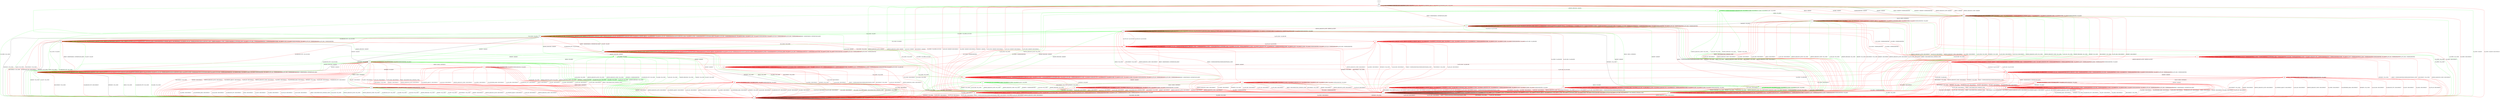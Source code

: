 digraph "" {
	graph ["Incoming time"=0.07833290100097656,
		"Outgoing time"=0.13731098175048828,
		Output="{'States': 36, 'Transitions': 837, 'Filename': '../results/ssh/OpenSSH-DropBear-yices-2.dot'}",
		Reference="{'States': 32, 'Transitions': 683, 'Filename': '../subjects/ssh/OpenSSH.dot'}",
		Solver=yices,
		Updated="{'States': 18, 'Transitions': 222, 'Filename': '../subjects/ssh/DropBear.dot'}",
		"f-measure"=0.15027624309392265,
		precision=0.3063063063063063,
		recall=0.09956076134699854
	];
	a -> a	[key=0,
		label="CH_CLOSE / CH_NONE"];
	a -> a	[key=1,
		label="CH_REQUEST_PTY / CH_NONE"];
	a -> a	[key=2,
		label="CH_EOF / CH_NONE"];
	a -> a	[key=3,
		label="CH_DATA / CH_NONE"];
	a -> a	[key=4,
		color=green,
		label="KEX30 / UNIMPLEMENTED"];
	a -> a	[key=5,
		color=red,
		label="CH_WINDOW_ADJUST / CH_NONE"];
	a -> a	[key=6,
		color=red,
		label="DEBUG / NO_RESP"];
	a -> a	[key=7,
		color=red,
		label="CH_EXTENDED_DATA / CH_NONE"];
	a -> a	[key=8,
		color=red,
		label="IGNORE / NO_RESP"];
	a -> a	[key=9,
		color=red,
		label="UNIMPLEMENTED / NO_RESP"];
	a -> c	[key=0,
		color=green,
		label="UA_PK_NOK / NO_CONN"];
	a -> c	[key=1,
		color=green,
		label="SERVICE_REQUEST_AUTH / NO_CONN"];
	a -> c	[key=2,
		color=green,
		label="SERVICE_REQUEST_CONN / NO_CONN"];
	a -> c	[key=3,
		color=green,
		label="UA_PK_OK / NO_CONN"];
	a -> c	[key=4,
		color=green,
		label="KEXINIT_PROCEED / NO_CONN"];
	a -> c	[key=5,
		color=green,
		label="KEXINIT / NO_CONN"];
	a -> c	[key=6,
		color=red,
		label="DISCONNECT / NO_CONN"];
	a -> c	[key=7,
		color=red,
		label="KEXINIT / DISCONNECT"];
	a -> c	[key=8,
		color=red,
		label="SERVICE_REQUEST_AUTH / DISCONNECT"];
	a -> c	[key=9,
		color=red,
		label="UA_PK_OK / DISCONNECT"];
	a -> c	[key=10,
		color=red,
		label="SERVICE_REQUEST_CONN / DISCONNECT"];
	a -> c	[key=11,
		color=red,
		label="UA_NONE / DISCONNECT"];
	a -> c	[key=12,
		color=red,
		label="UA_PK_NOK / DISCONNECT"];
	a -> c	[key=13,
		color=red,
		label="KEX30 / DISCONNECT"];
	a -> c	[key=14,
		color=red,
		label="UA_PW_OK / DISCONNECT"];
	a -> c	[key=15,
		color=red,
		label="UA_PW_NOK / DISCONNECT"];
	a -> c	[key=16,
		color=red,
		label="REKEY / DISCONNECT|NO_CONN|NO_CONN"];
	a -> e	[key=0,
		color=green,
		label="CH_OPEN / NO_CONN"];
	a -> e	[key=1,
		color=red,
		label="CH_OPEN / DISCONNECT"];
	a -> f	[key=0,
		label="NEWKEYS / NO_RESP"];
	b -> b	[key=0,
		label="CH_OPEN / CH_MAX"];
	b -> b	[key=1,
		label="CH_DATA / NO_RESP"];
	b -> b	[key=2,
		color=green,
		label="UA_PK_NOK / NO_RESP"];
	b -> b	[key=3,
		color=green,
		label="SERVICE_REQUEST_AUTH / SERVICE_ACCEPT"];
	b -> b	[key=4,
		color=green,
		label="SERVICE_REQUEST_CONN / SERVICE_ACCEPT"];
	b -> b	[key=5,
		color=green,
		label="UA_PK_OK / NO_RESP"];
	b -> b	[key=6,
		color=red,
		label="SERVICE_REQUEST_AUTH / NO_RESP"];
	b -> b	[key=7,
		color=red,
		label="CH_WINDOW_ADJUST / NO_RESP"];
	b -> b	[key=8,
		color=red,
		label="DEBUG / NO_RESP"];
	b -> b	[key=9,
		color=red,
		label="UA_PK_OK / UNIMPLEMENTED"];
	b -> b	[key=10,
		color=red,
		label="SERVICE_REQUEST_CONN / NO_RESP"];
	b -> b	[key=11,
		color=red,
		label="UA_NONE / UNIMPLEMENTED"];
	b -> b	[key=12,
		color=red,
		label="CH_EXTENDED_DATA / NO_RESP"];
	b -> b	[key=13,
		color=red,
		label="UA_PK_NOK / UNIMPLEMENTED"];
	b -> b	[key=14,
		color=red,
		label="KEX30 / NO_RESP"];
	b -> b	[key=15,
		color=red,
		label="IGNORE / NO_RESP"];
	b -> b	[key=16,
		color=red,
		label="CH_EOF / NO_RESP"];
	b -> b	[key=17,
		color=red,
		label="UNIMPLEMENTED / NO_RESP"];
	b -> b	[key=18,
		color=red,
		label="UA_PW_OK / UNIMPLEMENTED"];
	b -> b	[key=19,
		color=red,
		label="UA_PW_NOK / UNIMPLEMENTED"];
	b -> b	[key=20,
		color=red,
		label="REKEY / KEXINIT|KEX31+NEWKEYS|NO_RESP"];
	b -> d	[key=0,
		color=green,
		label="CH_CLOSE / CH_EOF"];
	b -> e	[key=0,
		label="NEWKEYS / NO_CONN"];
	b -> e	[key=1,
		color=green,
		label="KEX30 / NO_CONN"];
	b -> e	[key=2,
		color=red,
		label="DISCONNECT / NO_CONN"];
	b -> h	[key=0,
		color=green,
		label="CH_REQUEST_PTY / CH_SUCCESS"];
	b -> i	[key=0,
		color=green,
		label="CH_EOF / CH_EOF"];
	b -> j	[key=0,
		color=red,
		label="CH_REQUEST_PTY / CH_SUCCESS"];
	b -> l	[key=0,
		color=green,
		label="KEXINIT / KEXINIT"];
	r	[color=green];
	b -> r	[key=0,
		color=green,
		label="KEXINIT_PROCEED / KEXINIT"];
	z	[color=red];
	b -> z	[key=0,
		color=red,
		label="CH_CLOSE / CH_CLOSE"];
	ff	[color=red];
	b -> ff	[key=0,
		color=red,
		label="KEXINIT / KEXINIT"];
	c -> c	[key=0,
		label="KEXINIT / NO_CONN"];
	c -> c	[key=1,
		label="SERVICE_REQUEST_AUTH / NO_CONN"];
	c -> c	[key=2,
		label="UA_PK_OK / NO_CONN"];
	c -> c	[key=3,
		label="SERVICE_REQUEST_CONN / NO_CONN"];
	c -> c	[key=4,
		label="NEWKEYS / NO_CONN"];
	c -> c	[key=5,
		label="UA_PK_NOK / NO_CONN"];
	c -> c	[key=6,
		label="CH_CLOSE / CH_NONE"];
	c -> c	[key=7,
		label="CH_REQUEST_PTY / CH_NONE"];
	c -> c	[key=8,
		label="KEX30 / NO_CONN"];
	c -> c	[key=9,
		label="CH_EOF / CH_NONE"];
	c -> c	[key=10,
		label="CH_DATA / CH_NONE"];
	c -> c	[key=11,
		color=green,
		label="KEXINIT_PROCEED / NO_CONN"];
	c -> c	[key=12,
		color=red,
		label="DISCONNECT / NO_CONN"];
	c -> c	[key=13,
		color=red,
		label="CH_WINDOW_ADJUST / CH_NONE"];
	c -> c	[key=14,
		color=red,
		label="DEBUG / NO_CONN"];
	c -> c	[key=15,
		color=red,
		label="UA_NONE / NO_CONN"];
	c -> c	[key=16,
		color=red,
		label="CH_EXTENDED_DATA / CH_NONE"];
	c -> c	[key=17,
		color=red,
		label="IGNORE / NO_CONN"];
	c -> c	[key=18,
		color=red,
		label="UNIMPLEMENTED / NO_CONN"];
	c -> c	[key=19,
		color=red,
		label="UA_PW_OK / NO_CONN"];
	c -> c	[key=20,
		color=red,
		label="UA_PW_NOK / NO_CONN"];
	c -> c	[key=21,
		color=red,
		label="REKEY / NO_CONN|NO_CONN|NO_CONN"];
	c -> e	[key=0,
		label="CH_OPEN / NO_CONN"];
	d -> b	[key=0,
		color=green,
		label="CH_OPEN / CH_OPEN_SUCCESS"];
	d -> c	[key=0,
		label="NEWKEYS / NO_CONN"];
	d -> c	[key=1,
		color=green,
		label="KEX30 / NO_CONN"];
	d -> c	[key=2,
		color=red,
		label="DISCONNECT / NO_CONN"];
	d -> c	[key=3,
		color=red,
		label="SERVICE_REQUEST_CONN / DISCONNECT"];
	d -> c	[key=4,
		color=red,
		label="REKEY / UNIMPLEMENTED|UNIMPLEMENTED|NO_CONN"];
	d -> d	[key=0,
		label="SERVICE_REQUEST_AUTH / SERVICE_ACCEPT"];
	d -> d	[key=1,
		label="CH_CLOSE / CH_NONE"];
	d -> d	[key=2,
		label="CH_REQUEST_PTY / CH_NONE"];
	d -> d	[key=3,
		label="CH_EOF / CH_NONE"];
	d -> d	[key=4,
		label="CH_DATA / CH_NONE"];
	d -> d	[key=5,
		color=green,
		label="UA_PK_NOK / NO_RESP"];
	d -> d	[key=6,
		color=green,
		label="SERVICE_REQUEST_CONN / SERVICE_ACCEPT"];
	d -> d	[key=7,
		color=green,
		label="UA_PK_OK / NO_RESP"];
	d -> d	[key=8,
		color=red,
		label="KEXINIT / UNIMPLEMENTED"];
	d -> d	[key=9,
		color=red,
		label="CH_WINDOW_ADJUST / CH_NONE"];
	d -> d	[key=10,
		color=red,
		label="DEBUG / NO_RESP"];
	d -> d	[key=11,
		color=red,
		label="CH_EXTENDED_DATA / CH_NONE"];
	d -> d	[key=12,
		color=red,
		label="KEX30 / UNIMPLEMENTED"];
	d -> d	[key=13,
		color=red,
		label="IGNORE / NO_RESP"];
	d -> d	[key=14,
		color=red,
		label="UNIMPLEMENTED / NO_RESP"];
	p	[color=green];
	d -> p	[key=0,
		color=green,
		label="KEXINIT_PROCEED / KEXINIT"];
	q	[color=green];
	d -> q	[key=0,
		color=green,
		label="KEXINIT / KEXINIT"];
	t	[color=red];
	d -> t	[key=0,
		color=red,
		label="UA_PK_OK / UA_SUCCESS"];
	d -> t	[key=1,
		color=red,
		label="UA_PW_OK / UA_SUCCESS"];
	u	[color=red];
	d -> u	[key=0,
		color=red,
		label="UA_PW_NOK / UA_FAILURE"];
	v	[color=red];
	d -> v	[key=0,
		color=red,
		label="UA_NONE / UA_FAILURE"];
	w	[color=red];
	d -> w	[key=0,
		color=red,
		label="UA_PK_NOK / UA_FAILURE"];
	x	[color=red];
	d -> x	[key=0,
		color=red,
		label="CH_OPEN / UNIMPLEMENTED"];
	e -> c	[key=0,
		label="CH_CLOSE / NO_CONN"];
	e -> e	[key=0,
		label="KEXINIT / NO_CONN"];
	e -> e	[key=1,
		label="SERVICE_REQUEST_AUTH / NO_CONN"];
	e -> e	[key=2,
		label="UA_PK_OK / NO_CONN"];
	e -> e	[key=3,
		label="SERVICE_REQUEST_CONN / NO_CONN"];
	e -> e	[key=4,
		label="NEWKEYS / NO_CONN"];
	e -> e	[key=5,
		label="UA_PK_NOK / NO_CONN"];
	e -> e	[key=6,
		label="CH_OPEN / CH_MAX"];
	e -> e	[key=7,
		label="CH_REQUEST_PTY / NO_CONN"];
	e -> e	[key=8,
		label="KEX30 / NO_CONN"];
	e -> e	[key=9,
		label="CH_EOF / NO_CONN"];
	e -> e	[key=10,
		label="CH_DATA / NO_CONN"];
	e -> e	[key=11,
		color=green,
		label="KEXINIT_PROCEED / NO_CONN"];
	e -> e	[key=12,
		color=red,
		label="DISCONNECT / NO_CONN"];
	e -> e	[key=13,
		color=red,
		label="CH_WINDOW_ADJUST / NO_CONN"];
	e -> e	[key=14,
		color=red,
		label="DEBUG / NO_CONN"];
	e -> e	[key=15,
		color=red,
		label="UA_NONE / NO_CONN"];
	e -> e	[key=16,
		color=red,
		label="CH_EXTENDED_DATA / NO_CONN"];
	e -> e	[key=17,
		color=red,
		label="IGNORE / NO_CONN"];
	e -> e	[key=18,
		color=red,
		label="UNIMPLEMENTED / NO_CONN"];
	e -> e	[key=19,
		color=red,
		label="UA_PW_OK / NO_CONN"];
	e -> e	[key=20,
		color=red,
		label="UA_PW_NOK / NO_CONN"];
	e -> e	[key=21,
		color=red,
		label="REKEY / NO_CONN|NO_CONN|NO_CONN"];
	f -> c	[key=0,
		label="NEWKEYS / NO_CONN"];
	f -> c	[key=1,
		color=green,
		label="KEX30 / NO_CONN"];
	f -> c	[key=2,
		color=green,
		label="SERVICE_REQUEST_CONN / NO_CONN"];
	f -> c	[key=3,
		color=red,
		label="DISCONNECT / NO_CONN"];
	f -> c	[key=4,
		color=red,
		label="SERVICE_REQUEST_CONN / DISCONNECT"];
	f -> c	[key=5,
		color=red,
		label="REKEY / UNIMPLEMENTED|UNIMPLEMENTED|NO_CONN"];
	f -> d	[key=0,
		color=green,
		label="UA_PK_OK / UA_SUCCESS"];
	f -> d	[key=1,
		color=red,
		label="SERVICE_REQUEST_AUTH / SERVICE_ACCEPT"];
	f -> e	[key=0,
		color=green,
		label="CH_OPEN / NO_CONN"];
	f -> f	[key=0,
		label="CH_CLOSE / CH_NONE"];
	f -> f	[key=1,
		label="CH_REQUEST_PTY / CH_NONE"];
	f -> f	[key=2,
		label="CH_EOF / CH_NONE"];
	f -> f	[key=3,
		label="CH_DATA / CH_NONE"];
	f -> f	[key=4,
		color=green,
		label="UA_PK_NOK / UA_FAILURE"];
	f -> f	[key=5,
		color=green,
		label="SERVICE_REQUEST_AUTH / SERVICE_ACCEPT"];
	f -> f	[key=6,
		color=red,
		label="KEXINIT / UNIMPLEMENTED"];
	f -> f	[key=7,
		color=red,
		label="CH_WINDOW_ADJUST / CH_NONE"];
	f -> f	[key=8,
		color=red,
		label="DEBUG / NO_RESP"];
	f -> f	[key=9,
		color=red,
		label="UA_PK_OK / UNIMPLEMENTED"];
	f -> f	[key=10,
		color=red,
		label="UA_NONE / UNIMPLEMENTED"];
	f -> f	[key=11,
		color=red,
		label="CH_EXTENDED_DATA / CH_NONE"];
	f -> f	[key=12,
		color=red,
		label="UA_PK_NOK / UNIMPLEMENTED"];
	f -> f	[key=13,
		color=red,
		label="KEX30 / UNIMPLEMENTED"];
	f -> f	[key=14,
		color=red,
		label="IGNORE / NO_RESP"];
	f -> f	[key=15,
		color=red,
		label="UNIMPLEMENTED / NO_RESP"];
	f -> f	[key=16,
		color=red,
		label="UA_PW_OK / UNIMPLEMENTED"];
	f -> f	[key=17,
		color=red,
		label="UA_PW_NOK / UNIMPLEMENTED"];
	f -> p	[key=0,
		color=green,
		label="KEXINIT_PROCEED / KEXINIT"];
	f -> q	[key=0,
		color=green,
		label="KEXINIT / KEXINIT"];
	s	[color=red];
	f -> s	[key=0,
		color=red,
		label="CH_OPEN / UNIMPLEMENTED"];
	g -> b	[key=0,
		label="NEWKEYS / NO_RESP"];
	g -> c	[key=0,
		color=green,
		label="CH_CLOSE / NO_CONN"];
	g -> c	[key=1,
		color=red,
		label="CH_CLOSE / DISCONNECT"];
	g -> e	[key=0,
		color=green,
		label="UA_PK_NOK / NO_CONN"];
	g -> e	[key=1,
		color=green,
		label="SERVICE_REQUEST_AUTH / NO_CONN"];
	g -> e	[key=2,
		color=green,
		label="SERVICE_REQUEST_CONN / NO_CONN"];
	g -> e	[key=3,
		color=green,
		label="CH_REQUEST_PTY / NO_CONN"];
	g -> e	[key=4,
		color=green,
		label="CH_DATA / NO_CONN"];
	g -> e	[key=5,
		color=green,
		label="UA_PK_OK / NO_CONN"];
	g -> e	[key=6,
		color=green,
		label="KEXINIT_PROCEED / NO_CONN"];
	g -> e	[key=7,
		color=green,
		label="KEXINIT / NO_CONN"];
	g -> e	[key=8,
		color=green,
		label="CH_EOF / NO_CONN"];
	g -> e	[key=9,
		color=red,
		label="DISCONNECT / NO_CONN"];
	g -> e	[key=10,
		color=red,
		label="KEXINIT / DISCONNECT"];
	g -> e	[key=11,
		color=red,
		label="SERVICE_REQUEST_AUTH / DISCONNECT"];
	g -> e	[key=12,
		color=red,
		label="CH_WINDOW_ADJUST / DISCONNECT"];
	g -> e	[key=13,
		color=red,
		label="UA_PK_OK / DISCONNECT"];
	g -> e	[key=14,
		color=red,
		label="SERVICE_REQUEST_CONN / DISCONNECT"];
	g -> e	[key=15,
		color=red,
		label="UA_NONE / DISCONNECT"];
	g -> e	[key=16,
		color=red,
		label="CH_EXTENDED_DATA / DISCONNECT"];
	g -> e	[key=17,
		color=red,
		label="UA_PK_NOK / DISCONNECT"];
	g -> e	[key=18,
		color=red,
		label="CH_REQUEST_PTY / DISCONNECT"];
	g -> e	[key=19,
		color=red,
		label="KEX30 / DISCONNECT"];
	g -> e	[key=20,
		color=red,
		label="CH_EOF / DISCONNECT"];
	g -> e	[key=21,
		color=red,
		label="CH_DATA / DISCONNECT"];
	g -> e	[key=22,
		color=red,
		label="UA_PW_OK / DISCONNECT"];
	g -> e	[key=23,
		color=red,
		label="UA_PW_NOK / DISCONNECT"];
	g -> e	[key=24,
		color=red,
		label="REKEY / DISCONNECT|NO_CONN|NO_CONN"];
	g -> g	[key=0,
		label="CH_OPEN / CH_MAX"];
	g -> g	[key=1,
		color=green,
		label="KEX30 / UNIMPLEMENTED"];
	g -> g	[key=2,
		color=red,
		label="DEBUG / NO_RESP"];
	g -> g	[key=3,
		color=red,
		label="IGNORE / NO_RESP"];
	g -> g	[key=4,
		color=red,
		label="UNIMPLEMENTED / NO_RESP"];
	h -> d	[key=0,
		color=green,
		label="CH_CLOSE / CH_EOF"];
	h -> e	[key=0,
		label="NEWKEYS / NO_CONN"];
	h -> e	[key=1,
		color=green,
		label="KEX30 / NO_CONN"];
	h -> e	[key=2,
		color=green,
		label="CH_REQUEST_PTY / NO_CONN"];
	h -> e	[key=3,
		color=red,
		label="DISCONNECT / NO_CONN"];
	h -> e	[key=4,
		color=red,
		label="CH_REQUEST_PTY / DISCONNECT"];
	h -> h	[key=0,
		label="CH_OPEN / CH_MAX"];
	h -> h	[key=1,
		label="CH_DATA / NO_RESP"];
	h -> h	[key=2,
		color=green,
		label="UA_PK_NOK / NO_RESP"];
	h -> h	[key=3,
		color=green,
		label="SERVICE_REQUEST_AUTH / SERVICE_ACCEPT"];
	h -> h	[key=4,
		color=green,
		label="SERVICE_REQUEST_CONN / SERVICE_ACCEPT"];
	h -> h	[key=5,
		color=green,
		label="UA_PK_OK / NO_RESP"];
	h -> h	[key=6,
		color=red,
		label="SERVICE_REQUEST_AUTH / UNIMPLEMENTED"];
	h -> h	[key=7,
		color=red,
		label="CH_WINDOW_ADJUST / NO_RESP"];
	h -> h	[key=8,
		color=red,
		label="DEBUG / NO_RESP"];
	h -> h	[key=9,
		color=red,
		label="UA_PK_OK / UNIMPLEMENTED"];
	h -> h	[key=10,
		color=red,
		label="SERVICE_REQUEST_CONN / UNIMPLEMENTED"];
	h -> h	[key=11,
		color=red,
		label="UA_NONE / UNIMPLEMENTED"];
	h -> h	[key=12,
		color=red,
		label="CH_EXTENDED_DATA / NO_RESP"];
	h -> h	[key=13,
		color=red,
		label="UA_PK_NOK / UNIMPLEMENTED"];
	h -> h	[key=14,
		color=red,
		label="KEX30 / UNIMPLEMENTED"];
	h -> h	[key=15,
		color=red,
		label="IGNORE / NO_RESP"];
	h -> h	[key=16,
		color=red,
		label="CH_EOF / NO_RESP"];
	h -> h	[key=17,
		color=red,
		label="UNIMPLEMENTED / NO_RESP"];
	h -> h	[key=18,
		color=red,
		label="UA_PW_OK / UNIMPLEMENTED"];
	h -> h	[key=19,
		color=red,
		label="UA_PW_NOK / UNIMPLEMENTED"];
	h -> j	[key=0,
		color=green,
		label="CH_EOF / CH_EOF"];
	h -> j	[key=1,
		color=red,
		label="REKEY / KEXINIT|KEX31+NEWKEYS|NO_RESP"];
	h -> l	[key=0,
		label="KEXINIT / KEXINIT"];
	h -> r	[key=0,
		color=green,
		label="KEXINIT_PROCEED / KEXINIT"];
	h -> t	[key=0,
		color=red,
		label="CH_CLOSE / CH_CLOSE"];
	i -> b	[key=0,
		color=red,
		label="REKEY / KEXINIT|KEX31+NEWKEYS|NO_RESP"];
	i -> d	[key=0,
		color=green,
		label="CH_CLOSE / NO_RESP"];
	i -> e	[key=0,
		label="NEWKEYS / NO_CONN"];
	i -> e	[key=1,
		color=green,
		label="KEX30 / NO_CONN"];
	i -> e	[key=2,
		color=green,
		label="CH_DATA / NO_CONN"];
	i -> e	[key=3,
		color=red,
		label="DISCONNECT / NO_CONN"];
	i -> h	[key=0,
		color=red,
		label="CH_REQUEST_PTY / CH_SUCCESS"];
	i -> i	[key=0,
		label="CH_OPEN / CH_MAX"];
	i -> i	[key=1,
		label="CH_EOF / NO_RESP"];
	i -> i	[key=2,
		color=green,
		label="UA_PK_NOK / NO_RESP"];
	i -> i	[key=3,
		color=green,
		label="SERVICE_REQUEST_AUTH / SERVICE_ACCEPT"];
	i -> i	[key=4,
		color=green,
		label="SERVICE_REQUEST_CONN / SERVICE_ACCEPT"];
	i -> i	[key=5,
		color=green,
		label="UA_PK_OK / NO_RESP"];
	i -> i	[key=6,
		color=red,
		label="SERVICE_REQUEST_AUTH / UNIMPLEMENTED"];
	i -> i	[key=7,
		color=red,
		label="CH_WINDOW_ADJUST / NO_RESP"];
	i -> i	[key=8,
		color=red,
		label="DEBUG / NO_RESP"];
	i -> i	[key=9,
		color=red,
		label="UA_PK_OK / UNIMPLEMENTED"];
	i -> i	[key=10,
		color=red,
		label="SERVICE_REQUEST_CONN / UNIMPLEMENTED"];
	i -> i	[key=11,
		color=red,
		label="UA_NONE / UNIMPLEMENTED"];
	i -> i	[key=12,
		color=red,
		label="CH_EXTENDED_DATA / NO_RESP"];
	i -> i	[key=13,
		color=red,
		label="UA_PK_NOK / UNIMPLEMENTED"];
	i -> i	[key=14,
		color=red,
		label="KEX30 / UNIMPLEMENTED"];
	i -> i	[key=15,
		color=red,
		label="IGNORE / NO_RESP"];
	i -> i	[key=16,
		color=red,
		label="CH_DATA / NO_RESP"];
	i -> i	[key=17,
		color=red,
		label="UNIMPLEMENTED / NO_RESP"];
	i -> i	[key=18,
		color=red,
		label="UA_PW_OK / UNIMPLEMENTED"];
	i -> i	[key=19,
		color=red,
		label="UA_PW_NOK / UNIMPLEMENTED"];
	i -> j	[key=0,
		color=green,
		label="CH_REQUEST_PTY / CH_SUCCESS"];
	i -> l	[key=0,
		color=green,
		label="KEXINIT / KEXINIT"];
	i -> r	[key=0,
		color=green,
		label="KEXINIT_PROCEED / KEXINIT"];
	i -> t	[key=0,
		color=red,
		label="CH_CLOSE / CH_CLOSE"];
	i -> ff	[key=0,
		color=red,
		label="KEXINIT / KEXINIT"];
	j -> d	[key=0,
		color=green,
		label="CH_CLOSE / NO_RESP"];
	j -> e	[key=0,
		label="NEWKEYS / NO_CONN"];
	j -> e	[key=1,
		color=green,
		label="KEX30 / NO_CONN"];
	j -> e	[key=2,
		color=green,
		label="CH_REQUEST_PTY / NO_CONN"];
	j -> e	[key=3,
		color=green,
		label="CH_DATA / NO_CONN"];
	j -> e	[key=4,
		color=red,
		label="DISCONNECT / NO_CONN"];
	j -> e	[key=5,
		color=red,
		label="CH_REQUEST_PTY / DISCONNECT"];
	j -> j	[key=0,
		label="CH_OPEN / CH_MAX"];
	j -> j	[key=1,
		label="CH_EOF / NO_RESP"];
	j -> j	[key=2,
		color=green,
		label="UA_PK_NOK / NO_RESP"];
	j -> j	[key=3,
		color=green,
		label="SERVICE_REQUEST_AUTH / SERVICE_ACCEPT"];
	j -> j	[key=4,
		color=green,
		label="SERVICE_REQUEST_CONN / SERVICE_ACCEPT"];
	j -> j	[key=5,
		color=green,
		label="UA_PK_OK / NO_RESP"];
	j -> j	[key=6,
		color=red,
		label="SERVICE_REQUEST_AUTH / NO_RESP"];
	j -> j	[key=7,
		color=red,
		label="CH_WINDOW_ADJUST / NO_RESP"];
	j -> j	[key=8,
		color=red,
		label="DEBUG / NO_RESP"];
	j -> j	[key=9,
		color=red,
		label="UA_PK_OK / UNIMPLEMENTED"];
	j -> j	[key=10,
		color=red,
		label="SERVICE_REQUEST_CONN / NO_RESP"];
	j -> j	[key=11,
		color=red,
		label="UA_NONE / UNIMPLEMENTED"];
	j -> j	[key=12,
		color=red,
		label="CH_EXTENDED_DATA / NO_RESP"];
	j -> j	[key=13,
		color=red,
		label="UA_PK_NOK / UNIMPLEMENTED"];
	j -> j	[key=14,
		color=red,
		label="KEX30 / NO_RESP"];
	j -> j	[key=15,
		color=red,
		label="IGNORE / NO_RESP"];
	j -> j	[key=16,
		color=red,
		label="CH_DATA / NO_RESP"];
	j -> j	[key=17,
		color=red,
		label="UNIMPLEMENTED / NO_RESP"];
	j -> j	[key=18,
		color=red,
		label="UA_PW_OK / UNIMPLEMENTED"];
	j -> j	[key=19,
		color=red,
		label="UA_PW_NOK / UNIMPLEMENTED"];
	j -> j	[key=20,
		color=red,
		label="REKEY / KEXINIT|KEX31+NEWKEYS|NO_RESP"];
	j -> l	[key=0,
		label="KEXINIT / KEXINIT"];
	j -> r	[key=0,
		color=green,
		label="KEXINIT_PROCEED / KEXINIT"];
	j -> z	[key=0,
		color=red,
		label="CH_CLOSE / CH_CLOSE"];
	k -> c	[key=0,
		color=green,
		label="UA_PK_NOK / KEXINIT"];
	k -> c	[key=1,
		color=green,
		label="SERVICE_REQUEST_AUTH / KEXINIT"];
	k -> c	[key=2,
		color=green,
		label="SERVICE_REQUEST_CONN / KEXINIT"];
	k -> c	[key=3,
		color=green,
		label="UA_PK_OK / KEXINIT"];
	k -> c	[key=4,
		color=red,
		label="DISCONNECT / KEXINIT"];
	k -> c	[key=5,
		color=red,
		label="UA_PK_OK / KEXINIT+DISCONNECT"];
	k -> c	[key=6,
		color=red,
		label="UA_NONE / KEXINIT+DISCONNECT"];
	k -> c	[key=7,
		color=red,
		label="NEWKEYS / KEXINIT"];
	k -> c	[key=8,
		color=red,
		label="UA_PK_NOK / KEXINIT+DISCONNECT"];
	k -> c	[key=9,
		color=red,
		label="UA_PW_OK / KEXINIT+DISCONNECT"];
	k -> c	[key=10,
		color=red,
		label="UA_PW_NOK / KEXINIT+DISCONNECT"];
	k -> e	[key=0,
		color=green,
		label="CH_OPEN / KEXINIT"];
	k -> e	[key=1,
		color=red,
		label="CH_OPEN / KEXINIT+DISCONNECT"];
	k -> f	[key=0,
		color=red,
		label="REKEY / KEXINIT|KEX31+NEWKEYS|NO_RESP"];
	k -> k	[key=0,
		label="CH_CLOSE / CH_NONE"];
	k -> k	[key=1,
		label="CH_REQUEST_PTY / CH_NONE"];
	k -> k	[key=2,
		label="CH_EOF / CH_NONE"];
	k -> k	[key=3,
		label="CH_DATA / CH_NONE"];
	k -> k	[key=4,
		color=red,
		label="CH_WINDOW_ADJUST / CH_NONE"];
	k -> k	[key=5,
		color=red,
		label="CH_EXTENDED_DATA / CH_NONE"];
	k -> n	[key=0,
		label="KEXINIT / KEXINIT"];
	k -> n	[key=1,
		color=green,
		label="KEX30 / KEXINIT+UNIMPLEMENTED"];
	k -> n	[key=2,
		color=green,
		label="NEWKEYS / KEXINIT+UNIMPLEMENTED"];
	k -> n	[key=3,
		color=red,
		label="SERVICE_REQUEST_AUTH / KEXINIT"];
	k -> n	[key=4,
		color=red,
		label="DEBUG / KEXINIT"];
	k -> n	[key=5,
		color=red,
		label="SERVICE_REQUEST_CONN / KEXINIT"];
	k -> n	[key=6,
		color=red,
		label="KEX30 / KEXINIT"];
	k -> n	[key=7,
		color=red,
		label="IGNORE / KEXINIT"];
	k -> n	[key=8,
		color=red,
		label="UNIMPLEMENTED / KEXINIT"];
	o	[color=green];
	k -> o	[key=0,
		color=green,
		label="KEXINIT_PROCEED / KEXINIT"];
	l -> c	[key=0,
		color=green,
		label="CH_CLOSE / NO_CONN"];
	l -> c	[key=1,
		color=red,
		label="CH_CLOSE / DISCONNECT"];
	l -> e	[key=0,
		color=green,
		label="UA_PK_NOK / NO_CONN"];
	l -> e	[key=1,
		color=green,
		label="SERVICE_REQUEST_AUTH / NO_CONN"];
	l -> e	[key=2,
		color=green,
		label="SERVICE_REQUEST_CONN / NO_CONN"];
	l -> e	[key=3,
		color=green,
		label="NEWKEYS / UNIMPLEMENTED"];
	l -> e	[key=4,
		color=green,
		label="CH_REQUEST_PTY / NO_CONN"];
	l -> e	[key=5,
		color=green,
		label="CH_DATA / NO_CONN"];
	l -> e	[key=6,
		color=green,
		label="UA_PK_OK / NO_CONN"];
	l -> e	[key=7,
		color=green,
		label="KEXINIT_PROCEED / NO_CONN"];
	l -> e	[key=8,
		color=green,
		label="KEXINIT / NO_CONN"];
	l -> e	[key=9,
		color=green,
		label="CH_EOF / NO_CONN"];
	l -> e	[key=10,
		color=red,
		label="DISCONNECT / NO_CONN"];
	l -> e	[key=11,
		color=red,
		label="KEXINIT / DISCONNECT"];
	l -> e	[key=12,
		color=red,
		label="SERVICE_REQUEST_AUTH / DISCONNECT"];
	l -> e	[key=13,
		color=red,
		label="CH_WINDOW_ADJUST / DISCONNECT"];
	l -> e	[key=14,
		color=red,
		label="UA_PK_OK / DISCONNECT"];
	l -> e	[key=15,
		color=red,
		label="SERVICE_REQUEST_CONN / DISCONNECT"];
	l -> e	[key=16,
		color=red,
		label="UA_NONE / DISCONNECT"];
	l -> e	[key=17,
		color=red,
		label="CH_EXTENDED_DATA / DISCONNECT"];
	l -> e	[key=18,
		color=red,
		label="NEWKEYS / NO_CONN"];
	l -> e	[key=19,
		color=red,
		label="UA_PK_NOK / DISCONNECT"];
	l -> e	[key=20,
		color=red,
		label="CH_REQUEST_PTY / DISCONNECT"];
	l -> e	[key=21,
		color=red,
		label="CH_EOF / DISCONNECT"];
	l -> e	[key=22,
		color=red,
		label="CH_DATA / DISCONNECT"];
	l -> e	[key=23,
		color=red,
		label="UA_PW_OK / DISCONNECT"];
	l -> e	[key=24,
		color=red,
		label="UA_PW_NOK / DISCONNECT"];
	l -> e	[key=25,
		color=red,
		label="REKEY / DISCONNECT|NO_CONN|NO_CONN"];
	l -> g	[key=0,
		color=green,
		label="KEX30 / KEX31+NEWKEYS"];
	l -> l	[key=0,
		label="CH_OPEN / CH_MAX"];
	l -> l	[key=1,
		color=red,
		label="DEBUG / NO_RESP"];
	l -> l	[key=2,
		color=red,
		label="IGNORE / NO_RESP"];
	l -> l	[key=3,
		color=red,
		label="UNIMPLEMENTED / NO_RESP"];
	jj	[color=red];
	l -> jj	[key=0,
		color=red,
		label="KEX30 / KEX31+NEWKEYS"];
	m -> k	[key=0];
	n -> a	[key=0,
		label="KEX30 / KEX31+NEWKEYS"];
	n -> c	[key=0,
		color=green,
		label="UA_PK_NOK / NO_CONN"];
	n -> c	[key=1,
		color=green,
		label="SERVICE_REQUEST_AUTH / NO_CONN"];
	n -> c	[key=2,
		color=green,
		label="SERVICE_REQUEST_CONN / NO_CONN"];
	n -> c	[key=3,
		color=green,
		label="UA_PK_OK / NO_CONN"];
	n -> c	[key=4,
		color=green,
		label="KEXINIT_PROCEED / NO_CONN"];
	n -> c	[key=5,
		color=green,
		label="KEXINIT / NO_CONN"];
	n -> c	[key=6,
		color=red,
		label="DISCONNECT / NO_CONN"];
	n -> c	[key=7,
		color=red,
		label="KEXINIT / DISCONNECT"];
	n -> c	[key=8,
		color=red,
		label="SERVICE_REQUEST_AUTH / DISCONNECT"];
	n -> c	[key=9,
		color=red,
		label="UA_PK_OK / DISCONNECT"];
	n -> c	[key=10,
		color=red,
		label="SERVICE_REQUEST_CONN / DISCONNECT"];
	n -> c	[key=11,
		color=red,
		label="UA_NONE / DISCONNECT"];
	n -> c	[key=12,
		color=red,
		label="NEWKEYS / NO_CONN"];
	n -> c	[key=13,
		color=red,
		label="UA_PK_NOK / DISCONNECT"];
	n -> c	[key=14,
		color=red,
		label="UA_PW_OK / DISCONNECT"];
	n -> c	[key=15,
		color=red,
		label="UA_PW_NOK / DISCONNECT"];
	n -> c	[key=16,
		color=red,
		label="REKEY / DISCONNECT|NO_CONN|NO_CONN"];
	n -> e	[key=0,
		color=green,
		label="CH_OPEN / NO_CONN"];
	n -> e	[key=1,
		color=red,
		label="CH_OPEN / DISCONNECT"];
	n -> n	[key=0,
		label="CH_CLOSE / CH_NONE"];
	n -> n	[key=1,
		label="CH_REQUEST_PTY / CH_NONE"];
	n -> n	[key=2,
		label="CH_EOF / CH_NONE"];
	n -> n	[key=3,
		label="CH_DATA / CH_NONE"];
	n -> n	[key=4,
		color=green,
		label="NEWKEYS / UNIMPLEMENTED"];
	n -> n	[key=5,
		color=red,
		label="CH_WINDOW_ADJUST / CH_NONE"];
	n -> n	[key=6,
		color=red,
		label="DEBUG / NO_RESP"];
	n -> n	[key=7,
		color=red,
		label="CH_EXTENDED_DATA / CH_NONE"];
	n -> n	[key=8,
		color=red,
		label="IGNORE / NO_RESP"];
	n -> n	[key=9,
		color=red,
		label="UNIMPLEMENTED / NO_RESP"];
	o -> c	[key=0,
		color=green,
		label="UA_PK_NOK / NO_CONN"];
	o -> c	[key=1,
		color=green,
		label="SERVICE_REQUEST_AUTH / NO_CONN"];
	o -> c	[key=2,
		color=green,
		label="SERVICE_REQUEST_CONN / NO_CONN"];
	o -> c	[key=3,
		color=green,
		label="UA_PK_OK / NO_CONN"];
	o -> c	[key=4,
		color=green,
		label="KEXINIT_PROCEED / NO_CONN"];
	o -> c	[key=5,
		color=green,
		label="KEXINIT / NO_CONN"];
	o -> e	[key=0,
		color=green,
		label="CH_OPEN / NO_CONN"];
	o -> n	[key=0,
		color=green,
		label="KEX30 / NO_RESP"];
	o -> o	[key=0,
		color=green,
		label="NEWKEYS / UNIMPLEMENTED"];
	o -> o	[key=1,
		color=green,
		label="CH_REQUEST_PTY / CH_NONE"];
	o -> o	[key=2,
		color=green,
		label="CH_DATA / CH_NONE"];
	o -> o	[key=3,
		color=green,
		label="CH_CLOSE / CH_NONE"];
	o -> o	[key=4,
		color=green,
		label="CH_EOF / CH_NONE"];
	p -> c	[key=0,
		color=green,
		label="UA_PK_NOK / NO_CONN"];
	p -> c	[key=1,
		color=green,
		label="SERVICE_REQUEST_AUTH / NO_CONN"];
	p -> c	[key=2,
		color=green,
		label="SERVICE_REQUEST_CONN / NO_CONN"];
	p -> c	[key=3,
		color=green,
		label="NEWKEYS / UNIMPLEMENTED"];
	p -> c	[key=4,
		color=green,
		label="UA_PK_OK / NO_CONN"];
	p -> c	[key=5,
		color=green,
		label="KEXINIT_PROCEED / NO_CONN"];
	p -> c	[key=6,
		color=green,
		label="KEXINIT / NO_CONN"];
	p -> e	[key=0,
		color=green,
		label="CH_OPEN / NO_CONN"];
	p -> p	[key=0,
		color=green,
		label="CH_REQUEST_PTY / CH_NONE"];
	p -> p	[key=1,
		color=green,
		label="CH_DATA / CH_NONE"];
	p -> p	[key=2,
		color=green,
		label="CH_CLOSE / CH_NONE"];
	p -> p	[key=3,
		color=green,
		label="CH_EOF / CH_NONE"];
	p -> q	[key=0,
		color=green,
		label="KEX30 / NO_RESP"];
	q -> a	[key=0,
		color=green,
		label="KEX30 / KEX31+NEWKEYS"];
	q -> c	[key=0,
		color=green,
		label="UA_PK_NOK / NO_CONN"];
	q -> c	[key=1,
		color=green,
		label="SERVICE_REQUEST_AUTH / NO_CONN"];
	q -> c	[key=2,
		color=green,
		label="SERVICE_REQUEST_CONN / NO_CONN"];
	q -> c	[key=3,
		color=green,
		label="NEWKEYS / UNIMPLEMENTED"];
	q -> c	[key=4,
		color=green,
		label="UA_PK_OK / NO_CONN"];
	q -> c	[key=5,
		color=green,
		label="KEXINIT_PROCEED / NO_CONN"];
	q -> c	[key=6,
		color=green,
		label="KEXINIT / NO_CONN"];
	q -> e	[key=0,
		color=green,
		label="CH_OPEN / NO_CONN"];
	q -> q	[key=0,
		color=green,
		label="CH_REQUEST_PTY / CH_NONE"];
	q -> q	[key=1,
		color=green,
		label="CH_DATA / CH_NONE"];
	q -> q	[key=2,
		color=green,
		label="CH_CLOSE / CH_NONE"];
	q -> q	[key=3,
		color=green,
		label="CH_EOF / CH_NONE"];
	r -> c	[key=0,
		color=green,
		label="CH_CLOSE / NO_CONN"];
	r -> e	[key=0,
		color=green,
		label="UA_PK_NOK / NO_CONN"];
	r -> e	[key=1,
		color=green,
		label="SERVICE_REQUEST_AUTH / NO_CONN"];
	r -> e	[key=2,
		color=green,
		label="SERVICE_REQUEST_CONN / NO_CONN"];
	r -> e	[key=3,
		color=green,
		label="NEWKEYS / UNIMPLEMENTED"];
	r -> e	[key=4,
		color=green,
		label="CH_REQUEST_PTY / NO_CONN"];
	r -> e	[key=5,
		color=green,
		label="CH_DATA / NO_CONN"];
	r -> e	[key=6,
		color=green,
		label="UA_PK_OK / NO_CONN"];
	r -> e	[key=7,
		color=green,
		label="KEXINIT_PROCEED / NO_CONN"];
	r -> e	[key=8,
		color=green,
		label="KEXINIT / NO_CONN"];
	r -> e	[key=9,
		color=green,
		label="CH_EOF / NO_CONN"];
	r -> l	[key=0,
		color=green,
		label="KEX30 / NO_RESP"];
	r -> r	[key=0,
		color=green,
		label="CH_OPEN / CH_MAX"];
	s -> e	[key=0,
		color=red,
		label="DISCONNECT / NO_CONN"];
	s -> e	[key=1,
		color=red,
		label="SERVICE_REQUEST_CONN / DISCONNECT"];
	s -> e	[key=2,
		color=red,
		label="NEWKEYS / NO_CONN"];
	s -> e	[key=3,
		color=red,
		label="REKEY / UNIMPLEMENTED|UNIMPLEMENTED|NO_CONN"];
	s -> f	[key=0,
		color=red,
		label="CH_CLOSE / UNIMPLEMENTED"];
	s -> s	[key=0,
		color=red,
		label="KEXINIT / UNIMPLEMENTED"];
	s -> s	[key=1,
		color=red,
		label="CH_WINDOW_ADJUST / UNIMPLEMENTED"];
	s -> s	[key=2,
		color=red,
		label="DEBUG / NO_RESP"];
	s -> s	[key=3,
		color=red,
		label="UA_PK_OK / UNIMPLEMENTED"];
	s -> s	[key=4,
		color=red,
		label="UA_NONE / UNIMPLEMENTED"];
	s -> s	[key=5,
		color=red,
		label="CH_EXTENDED_DATA / UNIMPLEMENTED"];
	s -> s	[key=6,
		color=red,
		label="UA_PK_NOK / UNIMPLEMENTED"];
	s -> s	[key=7,
		color=red,
		label="CH_OPEN / CH_MAX"];
	s -> s	[key=8,
		color=red,
		label="CH_REQUEST_PTY / UNIMPLEMENTED"];
	s -> s	[key=9,
		color=red,
		label="KEX30 / UNIMPLEMENTED"];
	s -> s	[key=10,
		color=red,
		label="IGNORE / NO_RESP"];
	s -> s	[key=11,
		color=red,
		label="CH_EOF / UNIMPLEMENTED"];
	s -> s	[key=12,
		color=red,
		label="CH_DATA / UNIMPLEMENTED"];
	s -> s	[key=13,
		color=red,
		label="UNIMPLEMENTED / NO_RESP"];
	s -> s	[key=14,
		color=red,
		label="UA_PW_OK / UNIMPLEMENTED"];
	s -> s	[key=15,
		color=red,
		label="UA_PW_NOK / UNIMPLEMENTED"];
	s -> x	[key=0,
		color=red,
		label="SERVICE_REQUEST_AUTH / SERVICE_ACCEPT"];
	t -> c	[key=0,
		color=red,
		label="DISCONNECT / NO_CONN"];
	t -> c	[key=1,
		color=red,
		label="NEWKEYS / NO_CONN"];
	t -> i	[key=0,
		color=red,
		label="CH_OPEN / CH_OPEN_SUCCESS"];
	t -> t	[key=0,
		color=red,
		label="SERVICE_REQUEST_AUTH / UNIMPLEMENTED"];
	t -> t	[key=1,
		color=red,
		label="CH_WINDOW_ADJUST / CH_NONE"];
	t -> t	[key=2,
		color=red,
		label="DEBUG / NO_RESP"];
	t -> t	[key=3,
		color=red,
		label="UA_PK_OK / UNIMPLEMENTED"];
	t -> t	[key=4,
		color=red,
		label="SERVICE_REQUEST_CONN / UNIMPLEMENTED"];
	t -> t	[key=5,
		color=red,
		label="UA_NONE / UNIMPLEMENTED"];
	t -> t	[key=6,
		color=red,
		label="CH_EXTENDED_DATA / CH_NONE"];
	t -> t	[key=7,
		color=red,
		label="UA_PK_NOK / UNIMPLEMENTED"];
	t -> t	[key=8,
		color=red,
		label="CH_CLOSE / CH_NONE"];
	t -> t	[key=9,
		color=red,
		label="CH_REQUEST_PTY / CH_NONE"];
	t -> t	[key=10,
		color=red,
		label="KEX30 / UNIMPLEMENTED"];
	t -> t	[key=11,
		color=red,
		label="IGNORE / NO_RESP"];
	t -> t	[key=12,
		color=red,
		label="CH_EOF / CH_NONE"];
	t -> t	[key=13,
		color=red,
		label="CH_DATA / CH_NONE"];
	t -> t	[key=14,
		color=red,
		label="UNIMPLEMENTED / NO_RESP"];
	t -> t	[key=15,
		color=red,
		label="UA_PW_OK / UNIMPLEMENTED"];
	t -> t	[key=16,
		color=red,
		label="UA_PW_NOK / UNIMPLEMENTED"];
	y	[color=red];
	t -> y	[key=0,
		color=red,
		label="KEXINIT / KEXINIT"];
	t -> z	[key=0,
		color=red,
		label="REKEY / KEXINIT|KEX31+NEWKEYS|NO_RESP"];
	u -> c	[key=0,
		color=red,
		label="DISCONNECT / NO_CONN"];
	u -> c	[key=1,
		color=red,
		label="UA_PK_OK / DISCONNECT"];
	u -> c	[key=2,
		color=red,
		label="SERVICE_REQUEST_CONN / DISCONNECT"];
	u -> c	[key=3,
		color=red,
		label="UA_NONE / DISCONNECT"];
	u -> c	[key=4,
		color=red,
		label="NEWKEYS / NO_CONN"];
	u -> c	[key=5,
		color=red,
		label="UA_PK_NOK / DISCONNECT"];
	u -> c	[key=6,
		color=red,
		label="REKEY / UNIMPLEMENTED|UNIMPLEMENTED|NO_CONN"];
	u -> t	[key=0,
		color=red,
		label="UA_PW_OK / UA_SUCCESS"];
	u -> u	[key=0,
		color=red,
		label="KEXINIT / UNIMPLEMENTED"];
	u -> u	[key=1,
		color=red,
		label="SERVICE_REQUEST_AUTH / SERVICE_ACCEPT"];
	u -> u	[key=2,
		color=red,
		label="CH_WINDOW_ADJUST / CH_NONE"];
	u -> u	[key=3,
		color=red,
		label="DEBUG / NO_RESP"];
	u -> u	[key=4,
		color=red,
		label="CH_EXTENDED_DATA / CH_NONE"];
	u -> u	[key=5,
		color=red,
		label="CH_CLOSE / CH_NONE"];
	u -> u	[key=6,
		color=red,
		label="CH_REQUEST_PTY / CH_NONE"];
	u -> u	[key=7,
		color=red,
		label="KEX30 / UNIMPLEMENTED"];
	u -> u	[key=8,
		color=red,
		label="IGNORE / NO_RESP"];
	u -> u	[key=9,
		color=red,
		label="CH_EOF / CH_NONE"];
	u -> u	[key=10,
		color=red,
		label="CH_DATA / CH_NONE"];
	u -> u	[key=11,
		color=red,
		label="UNIMPLEMENTED / NO_RESP"];
	u -> u	[key=12,
		color=red,
		label="UA_PW_NOK / UA_FAILURE"];
	aa	[color=red];
	u -> aa	[key=0,
		color=red,
		label="CH_OPEN / UNIMPLEMENTED"];
	v -> c	[key=0,
		color=red,
		label="DISCONNECT / NO_CONN"];
	v -> c	[key=1,
		color=red,
		label="UA_PK_OK / DISCONNECT"];
	v -> c	[key=2,
		color=red,
		label="SERVICE_REQUEST_CONN / DISCONNECT"];
	v -> c	[key=3,
		color=red,
		label="NEWKEYS / NO_CONN"];
	v -> c	[key=4,
		color=red,
		label="UA_PK_NOK / DISCONNECT"];
	v -> c	[key=5,
		color=red,
		label="UA_PW_OK / DISCONNECT"];
	v -> c	[key=6,
		color=red,
		label="UA_PW_NOK / DISCONNECT"];
	v -> c	[key=7,
		color=red,
		label="REKEY / UNIMPLEMENTED|UNIMPLEMENTED|NO_CONN"];
	v -> v	[key=0,
		color=red,
		label="KEXINIT / UNIMPLEMENTED"];
	v -> v	[key=1,
		color=red,
		label="SERVICE_REQUEST_AUTH / SERVICE_ACCEPT"];
	v -> v	[key=2,
		color=red,
		label="CH_WINDOW_ADJUST / CH_NONE"];
	v -> v	[key=3,
		color=red,
		label="DEBUG / NO_RESP"];
	v -> v	[key=4,
		color=red,
		label="UA_NONE / UA_FAILURE"];
	v -> v	[key=5,
		color=red,
		label="CH_EXTENDED_DATA / CH_NONE"];
	v -> v	[key=6,
		color=red,
		label="CH_CLOSE / CH_NONE"];
	v -> v	[key=7,
		color=red,
		label="CH_REQUEST_PTY / CH_NONE"];
	v -> v	[key=8,
		color=red,
		label="KEX30 / UNIMPLEMENTED"];
	v -> v	[key=9,
		color=red,
		label="IGNORE / NO_RESP"];
	v -> v	[key=10,
		color=red,
		label="CH_EOF / CH_NONE"];
	v -> v	[key=11,
		color=red,
		label="CH_DATA / CH_NONE"];
	v -> v	[key=12,
		color=red,
		label="UNIMPLEMENTED / NO_RESP"];
	bb	[color=red];
	v -> bb	[key=0,
		color=red,
		label="CH_OPEN / UNIMPLEMENTED"];
	w -> c	[key=0,
		color=red,
		label="DISCONNECT / NO_CONN"];
	w -> c	[key=1,
		color=red,
		label="UA_PK_OK / DISCONNECT"];
	w -> c	[key=2,
		color=red,
		label="SERVICE_REQUEST_CONN / DISCONNECT"];
	w -> c	[key=3,
		color=red,
		label="UA_NONE / DISCONNECT"];
	w -> c	[key=4,
		color=red,
		label="NEWKEYS / NO_CONN"];
	w -> c	[key=5,
		color=red,
		label="UA_PW_OK / DISCONNECT"];
	w -> c	[key=6,
		color=red,
		label="UA_PW_NOK / DISCONNECT"];
	w -> c	[key=7,
		color=red,
		label="REKEY / UNIMPLEMENTED|UNIMPLEMENTED|NO_CONN"];
	w -> w	[key=0,
		color=red,
		label="KEXINIT / UNIMPLEMENTED"];
	w -> w	[key=1,
		color=red,
		label="SERVICE_REQUEST_AUTH / SERVICE_ACCEPT"];
	w -> w	[key=2,
		color=red,
		label="CH_WINDOW_ADJUST / CH_NONE"];
	w -> w	[key=3,
		color=red,
		label="DEBUG / NO_RESP"];
	w -> w	[key=4,
		color=red,
		label="CH_EXTENDED_DATA / CH_NONE"];
	w -> w	[key=5,
		color=red,
		label="UA_PK_NOK / UA_FAILURE"];
	w -> w	[key=6,
		color=red,
		label="CH_CLOSE / CH_NONE"];
	w -> w	[key=7,
		color=red,
		label="CH_REQUEST_PTY / CH_NONE"];
	w -> w	[key=8,
		color=red,
		label="KEX30 / UNIMPLEMENTED"];
	w -> w	[key=9,
		color=red,
		label="IGNORE / NO_RESP"];
	w -> w	[key=10,
		color=red,
		label="CH_EOF / CH_NONE"];
	w -> w	[key=11,
		color=red,
		label="CH_DATA / CH_NONE"];
	w -> w	[key=12,
		color=red,
		label="UNIMPLEMENTED / NO_RESP"];
	cc	[color=red];
	w -> cc	[key=0,
		color=red,
		label="CH_OPEN / UNIMPLEMENTED"];
	x -> d	[key=0,
		color=red,
		label="CH_CLOSE / UNIMPLEMENTED"];
	x -> e	[key=0,
		color=red,
		label="DISCONNECT / NO_CONN"];
	x -> e	[key=1,
		color=red,
		label="SERVICE_REQUEST_CONN / DISCONNECT"];
	x -> e	[key=2,
		color=red,
		label="NEWKEYS / NO_CONN"];
	x -> e	[key=3,
		color=red,
		label="REKEY / UNIMPLEMENTED|UNIMPLEMENTED|NO_CONN"];
	x -> x	[key=0,
		color=red,
		label="KEXINIT / UNIMPLEMENTED"];
	x -> x	[key=1,
		color=red,
		label="SERVICE_REQUEST_AUTH / SERVICE_ACCEPT"];
	x -> x	[key=2,
		color=red,
		label="CH_WINDOW_ADJUST / UNIMPLEMENTED"];
	x -> x	[key=3,
		color=red,
		label="DEBUG / NO_RESP"];
	x -> x	[key=4,
		color=red,
		label="CH_EXTENDED_DATA / UNIMPLEMENTED"];
	x -> x	[key=5,
		color=red,
		label="CH_OPEN / CH_MAX"];
	x -> x	[key=6,
		color=red,
		label="CH_REQUEST_PTY / UNIMPLEMENTED"];
	x -> x	[key=7,
		color=red,
		label="KEX30 / UNIMPLEMENTED"];
	x -> x	[key=8,
		color=red,
		label="IGNORE / NO_RESP"];
	x -> x	[key=9,
		color=red,
		label="CH_EOF / UNIMPLEMENTED"];
	x -> x	[key=10,
		color=red,
		label="CH_DATA / UNIMPLEMENTED"];
	x -> x	[key=11,
		color=red,
		label="UNIMPLEMENTED / NO_RESP"];
	x -> aa	[key=0,
		color=red,
		label="UA_PW_NOK / UA_FAILURE"];
	x -> bb	[key=0,
		color=red,
		label="UA_NONE / UA_FAILURE"];
	x -> cc	[key=0,
		color=red,
		label="UA_PK_NOK / UA_FAILURE"];
	dd	[color=red];
	x -> dd	[key=0,
		color=red,
		label="UA_PK_OK / UA_SUCCESS"];
	x -> dd	[key=1,
		color=red,
		label="UA_PW_OK / UA_SUCCESS"];
	y -> c	[key=0,
		color=red,
		label="DISCONNECT / NO_CONN"];
	y -> c	[key=1,
		color=red,
		label="KEXINIT / DISCONNECT"];
	y -> c	[key=2,
		color=red,
		label="SERVICE_REQUEST_AUTH / DISCONNECT"];
	y -> c	[key=3,
		color=red,
		label="UA_PK_OK / DISCONNECT"];
	y -> c	[key=4,
		color=red,
		label="SERVICE_REQUEST_CONN / DISCONNECT"];
	y -> c	[key=5,
		color=red,
		label="UA_NONE / DISCONNECT"];
	y -> c	[key=6,
		color=red,
		label="NEWKEYS / NO_CONN"];
	y -> c	[key=7,
		color=red,
		label="UA_PK_NOK / DISCONNECT"];
	y -> c	[key=8,
		color=red,
		label="UA_PW_OK / DISCONNECT"];
	y -> c	[key=9,
		color=red,
		label="UA_PW_NOK / DISCONNECT"];
	y -> c	[key=10,
		color=red,
		label="REKEY / DISCONNECT|NO_CONN|NO_CONN"];
	y -> e	[key=0,
		color=red,
		label="CH_OPEN / DISCONNECT"];
	y -> y	[key=0,
		color=red,
		label="CH_WINDOW_ADJUST / CH_NONE"];
	y -> y	[key=1,
		color=red,
		label="DEBUG / NO_RESP"];
	y -> y	[key=2,
		color=red,
		label="CH_EXTENDED_DATA / CH_NONE"];
	y -> y	[key=3,
		color=red,
		label="CH_CLOSE / CH_NONE"];
	y -> y	[key=4,
		color=red,
		label="CH_REQUEST_PTY / CH_NONE"];
	y -> y	[key=5,
		color=red,
		label="IGNORE / NO_RESP"];
	y -> y	[key=6,
		color=red,
		label="CH_EOF / CH_NONE"];
	y -> y	[key=7,
		color=red,
		label="CH_DATA / CH_NONE"];
	y -> y	[key=8,
		color=red,
		label="UNIMPLEMENTED / NO_RESP"];
	ee	[color=red];
	y -> ee	[key=0,
		color=red,
		label="KEX30 / KEX31+NEWKEYS"];
	z -> b	[key=0,
		color=red,
		label="CH_OPEN / CH_OPEN_SUCCESS"];
	z -> c	[key=0,
		color=red,
		label="DISCONNECT / NO_CONN"];
	z -> c	[key=1,
		color=red,
		label="NEWKEYS / NO_CONN"];
	z -> y	[key=0,
		color=red,
		label="KEXINIT / KEXINIT"];
	z -> z	[key=0,
		color=red,
		label="SERVICE_REQUEST_AUTH / NO_RESP"];
	z -> z	[key=1,
		color=red,
		label="CH_WINDOW_ADJUST / CH_NONE"];
	z -> z	[key=2,
		color=red,
		label="DEBUG / NO_RESP"];
	z -> z	[key=3,
		color=red,
		label="UA_PK_OK / UNIMPLEMENTED"];
	z -> z	[key=4,
		color=red,
		label="SERVICE_REQUEST_CONN / NO_RESP"];
	z -> z	[key=5,
		color=red,
		label="UA_NONE / UNIMPLEMENTED"];
	z -> z	[key=6,
		color=red,
		label="CH_EXTENDED_DATA / CH_NONE"];
	z -> z	[key=7,
		color=red,
		label="UA_PK_NOK / UNIMPLEMENTED"];
	z -> z	[key=8,
		color=red,
		label="CH_CLOSE / CH_NONE"];
	z -> z	[key=9,
		color=red,
		label="CH_REQUEST_PTY / CH_NONE"];
	z -> z	[key=10,
		color=red,
		label="KEX30 / NO_RESP"];
	z -> z	[key=11,
		color=red,
		label="IGNORE / NO_RESP"];
	z -> z	[key=12,
		color=red,
		label="CH_EOF / CH_NONE"];
	z -> z	[key=13,
		color=red,
		label="CH_DATA / CH_NONE"];
	z -> z	[key=14,
		color=red,
		label="UNIMPLEMENTED / NO_RESP"];
	z -> z	[key=15,
		color=red,
		label="UA_PW_OK / UNIMPLEMENTED"];
	z -> z	[key=16,
		color=red,
		label="UA_PW_NOK / UNIMPLEMENTED"];
	z -> z	[key=17,
		color=red,
		label="REKEY / KEXINIT|KEX31+NEWKEYS|NO_RESP"];
	aa -> e	[key=0,
		color=red,
		label="DISCONNECT / NO_CONN"];
	aa -> e	[key=1,
		color=red,
		label="UA_PK_OK / DISCONNECT"];
	aa -> e	[key=2,
		color=red,
		label="SERVICE_REQUEST_CONN / DISCONNECT"];
	aa -> e	[key=3,
		color=red,
		label="UA_NONE / DISCONNECT"];
	aa -> e	[key=4,
		color=red,
		label="NEWKEYS / NO_CONN"];
	aa -> e	[key=5,
		color=red,
		label="UA_PK_NOK / DISCONNECT"];
	aa -> e	[key=6,
		color=red,
		label="REKEY / UNIMPLEMENTED|UNIMPLEMENTED|NO_CONN"];
	aa -> u	[key=0,
		color=red,
		label="CH_CLOSE / UNIMPLEMENTED"];
	aa -> aa	[key=0,
		color=red,
		label="KEXINIT / UNIMPLEMENTED"];
	aa -> aa	[key=1,
		color=red,
		label="SERVICE_REQUEST_AUTH / SERVICE_ACCEPT"];
	aa -> aa	[key=2,
		color=red,
		label="CH_WINDOW_ADJUST / UNIMPLEMENTED"];
	aa -> aa	[key=3,
		color=red,
		label="DEBUG / NO_RESP"];
	aa -> aa	[key=4,
		color=red,
		label="CH_EXTENDED_DATA / UNIMPLEMENTED"];
	aa -> aa	[key=5,
		color=red,
		label="CH_OPEN / CH_MAX"];
	aa -> aa	[key=6,
		color=red,
		label="CH_REQUEST_PTY / UNIMPLEMENTED"];
	aa -> aa	[key=7,
		color=red,
		label="KEX30 / UNIMPLEMENTED"];
	aa -> aa	[key=8,
		color=red,
		label="IGNORE / NO_RESP"];
	aa -> aa	[key=9,
		color=red,
		label="CH_EOF / UNIMPLEMENTED"];
	aa -> aa	[key=10,
		color=red,
		label="CH_DATA / UNIMPLEMENTED"];
	aa -> aa	[key=11,
		color=red,
		label="UNIMPLEMENTED / NO_RESP"];
	aa -> aa	[key=12,
		color=red,
		label="UA_PW_NOK / UA_FAILURE"];
	aa -> dd	[key=0,
		color=red,
		label="UA_PW_OK / UA_SUCCESS"];
	bb -> e	[key=0,
		color=red,
		label="DISCONNECT / NO_CONN"];
	bb -> e	[key=1,
		color=red,
		label="UA_PK_OK / DISCONNECT"];
	bb -> e	[key=2,
		color=red,
		label="SERVICE_REQUEST_CONN / DISCONNECT"];
	bb -> e	[key=3,
		color=red,
		label="NEWKEYS / NO_CONN"];
	bb -> e	[key=4,
		color=red,
		label="UA_PK_NOK / DISCONNECT"];
	bb -> e	[key=5,
		color=red,
		label="UA_PW_OK / DISCONNECT"];
	bb -> e	[key=6,
		color=red,
		label="UA_PW_NOK / DISCONNECT"];
	bb -> e	[key=7,
		color=red,
		label="REKEY / UNIMPLEMENTED|UNIMPLEMENTED|NO_CONN"];
	bb -> v	[key=0,
		color=red,
		label="CH_CLOSE / UNIMPLEMENTED"];
	bb -> bb	[key=0,
		color=red,
		label="KEXINIT / UNIMPLEMENTED"];
	bb -> bb	[key=1,
		color=red,
		label="SERVICE_REQUEST_AUTH / SERVICE_ACCEPT"];
	bb -> bb	[key=2,
		color=red,
		label="CH_WINDOW_ADJUST / UNIMPLEMENTED"];
	bb -> bb	[key=3,
		color=red,
		label="DEBUG / NO_RESP"];
	bb -> bb	[key=4,
		color=red,
		label="UA_NONE / UA_FAILURE"];
	bb -> bb	[key=5,
		color=red,
		label="CH_EXTENDED_DATA / UNIMPLEMENTED"];
	bb -> bb	[key=6,
		color=red,
		label="CH_OPEN / CH_MAX"];
	bb -> bb	[key=7,
		color=red,
		label="CH_REQUEST_PTY / UNIMPLEMENTED"];
	bb -> bb	[key=8,
		color=red,
		label="KEX30 / UNIMPLEMENTED"];
	bb -> bb	[key=9,
		color=red,
		label="IGNORE / NO_RESP"];
	bb -> bb	[key=10,
		color=red,
		label="CH_EOF / UNIMPLEMENTED"];
	bb -> bb	[key=11,
		color=red,
		label="CH_DATA / UNIMPLEMENTED"];
	bb -> bb	[key=12,
		color=red,
		label="UNIMPLEMENTED / NO_RESP"];
	cc -> e	[key=0,
		color=red,
		label="DISCONNECT / NO_CONN"];
	cc -> e	[key=1,
		color=red,
		label="UA_PK_OK / DISCONNECT"];
	cc -> e	[key=2,
		color=red,
		label="SERVICE_REQUEST_CONN / DISCONNECT"];
	cc -> e	[key=3,
		color=red,
		label="UA_NONE / DISCONNECT"];
	cc -> e	[key=4,
		color=red,
		label="NEWKEYS / NO_CONN"];
	cc -> e	[key=5,
		color=red,
		label="UA_PW_OK / DISCONNECT"];
	cc -> e	[key=6,
		color=red,
		label="UA_PW_NOK / DISCONNECT"];
	cc -> e	[key=7,
		color=red,
		label="REKEY / UNIMPLEMENTED|UNIMPLEMENTED|NO_CONN"];
	cc -> w	[key=0,
		color=red,
		label="CH_CLOSE / UNIMPLEMENTED"];
	cc -> cc	[key=0,
		color=red,
		label="KEXINIT / UNIMPLEMENTED"];
	cc -> cc	[key=1,
		color=red,
		label="SERVICE_REQUEST_AUTH / SERVICE_ACCEPT"];
	cc -> cc	[key=2,
		color=red,
		label="CH_WINDOW_ADJUST / UNIMPLEMENTED"];
	cc -> cc	[key=3,
		color=red,
		label="DEBUG / NO_RESP"];
	cc -> cc	[key=4,
		color=red,
		label="CH_EXTENDED_DATA / UNIMPLEMENTED"];
	cc -> cc	[key=5,
		color=red,
		label="UA_PK_NOK / UA_FAILURE"];
	cc -> cc	[key=6,
		color=red,
		label="CH_OPEN / CH_MAX"];
	cc -> cc	[key=7,
		color=red,
		label="CH_REQUEST_PTY / UNIMPLEMENTED"];
	cc -> cc	[key=8,
		color=red,
		label="KEX30 / UNIMPLEMENTED"];
	cc -> cc	[key=9,
		color=red,
		label="IGNORE / NO_RESP"];
	cc -> cc	[key=10,
		color=red,
		label="CH_EOF / UNIMPLEMENTED"];
	cc -> cc	[key=11,
		color=red,
		label="CH_DATA / UNIMPLEMENTED"];
	cc -> cc	[key=12,
		color=red,
		label="UNIMPLEMENTED / NO_RESP"];
	dd -> c	[key=0,
		color=red,
		label="CH_CLOSE / DISCONNECT"];
	dd -> e	[key=0,
		color=red,
		label="DISCONNECT / NO_CONN"];
	dd -> e	[key=1,
		color=red,
		label="CH_EXTENDED_DATA / DISCONNECT"];
	dd -> e	[key=2,
		color=red,
		label="NEWKEYS / NO_CONN"];
	dd -> e	[key=3,
		color=red,
		label="CH_REQUEST_PTY / DISCONNECT"];
	dd -> e	[key=4,
		color=red,
		label="CH_EOF / DISCONNECT"];
	dd -> e	[key=5,
		color=red,
		label="CH_DATA / DISCONNECT"];
	dd -> dd	[key=0,
		color=red,
		label="SERVICE_REQUEST_AUTH / UNIMPLEMENTED"];
	dd -> dd	[key=1,
		color=red,
		label="CH_WINDOW_ADJUST / NO_RESP"];
	dd -> dd	[key=2,
		color=red,
		label="DEBUG / NO_RESP"];
	dd -> dd	[key=3,
		color=red,
		label="UA_PK_OK / UNIMPLEMENTED"];
	dd -> dd	[key=4,
		color=red,
		label="SERVICE_REQUEST_CONN / UNIMPLEMENTED"];
	dd -> dd	[key=5,
		color=red,
		label="UA_NONE / UNIMPLEMENTED"];
	dd -> dd	[key=6,
		color=red,
		label="UA_PK_NOK / UNIMPLEMENTED"];
	dd -> dd	[key=7,
		color=red,
		label="CH_OPEN / CH_MAX"];
	dd -> dd	[key=8,
		color=red,
		label="KEX30 / UNIMPLEMENTED"];
	dd -> dd	[key=9,
		color=red,
		label="IGNORE / NO_RESP"];
	dd -> dd	[key=10,
		color=red,
		label="UNIMPLEMENTED / NO_RESP"];
	dd -> dd	[key=11,
		color=red,
		label="UA_PW_OK / UNIMPLEMENTED"];
	dd -> dd	[key=12,
		color=red,
		label="UA_PW_NOK / UNIMPLEMENTED"];
	gg	[color=red];
	dd -> gg	[key=0,
		color=red,
		label="KEXINIT / KEXINIT"];
	hh	[color=red];
	dd -> hh	[key=0,
		color=red,
		label="REKEY / KEXINIT|KEX31+NEWKEYS|NO_RESP"];
	ee -> c	[key=0,
		color=red,
		label="DISCONNECT / NO_CONN"];
	ee -> c	[key=1,
		color=red,
		label="KEXINIT / DISCONNECT"];
	ee -> c	[key=2,
		color=red,
		label="SERVICE_REQUEST_AUTH / DISCONNECT"];
	ee -> c	[key=3,
		color=red,
		label="UA_PK_OK / DISCONNECT"];
	ee -> c	[key=4,
		color=red,
		label="SERVICE_REQUEST_CONN / DISCONNECT"];
	ee -> c	[key=5,
		color=red,
		label="UA_NONE / DISCONNECT"];
	ee -> c	[key=6,
		color=red,
		label="UA_PK_NOK / DISCONNECT"];
	ee -> c	[key=7,
		color=red,
		label="KEX30 / DISCONNECT"];
	ee -> c	[key=8,
		color=red,
		label="UA_PW_OK / DISCONNECT"];
	ee -> c	[key=9,
		color=red,
		label="UA_PW_NOK / DISCONNECT"];
	ee -> c	[key=10,
		color=red,
		label="REKEY / DISCONNECT|NO_CONN|NO_CONN"];
	ee -> e	[key=0,
		color=red,
		label="CH_OPEN / DISCONNECT"];
	ee -> z	[key=0,
		color=red,
		label="NEWKEYS / NO_RESP"];
	ee -> ee	[key=0,
		color=red,
		label="CH_WINDOW_ADJUST / CH_NONE"];
	ee -> ee	[key=1,
		color=red,
		label="DEBUG / NO_RESP"];
	ee -> ee	[key=2,
		color=red,
		label="CH_EXTENDED_DATA / CH_NONE"];
	ee -> ee	[key=3,
		color=red,
		label="CH_CLOSE / CH_NONE"];
	ee -> ee	[key=4,
		color=red,
		label="CH_REQUEST_PTY / CH_NONE"];
	ee -> ee	[key=5,
		color=red,
		label="IGNORE / NO_RESP"];
	ee -> ee	[key=6,
		color=red,
		label="CH_EOF / CH_NONE"];
	ee -> ee	[key=7,
		color=red,
		label="CH_DATA / CH_NONE"];
	ee -> ee	[key=8,
		color=red,
		label="UNIMPLEMENTED / NO_RESP"];
	ff -> c	[key=0,
		color=red,
		label="CH_CLOSE / DISCONNECT"];
	ff -> e	[key=0,
		color=red,
		label="DISCONNECT / NO_CONN"];
	ff -> e	[key=1,
		color=red,
		label="KEXINIT / DISCONNECT"];
	ff -> e	[key=2,
		color=red,
		label="SERVICE_REQUEST_AUTH / DISCONNECT"];
	ff -> e	[key=3,
		color=red,
		label="CH_WINDOW_ADJUST / DISCONNECT"];
	ff -> e	[key=4,
		color=red,
		label="UA_PK_OK / DISCONNECT"];
	ff -> e	[key=5,
		color=red,
		label="SERVICE_REQUEST_CONN / DISCONNECT"];
	ff -> e	[key=6,
		color=red,
		label="UA_NONE / DISCONNECT"];
	ff -> e	[key=7,
		color=red,
		label="CH_EXTENDED_DATA / DISCONNECT"];
	ff -> e	[key=8,
		color=red,
		label="NEWKEYS / NO_CONN"];
	ff -> e	[key=9,
		color=red,
		label="UA_PK_NOK / DISCONNECT"];
	ff -> e	[key=10,
		color=red,
		label="CH_REQUEST_PTY / DISCONNECT"];
	ff -> e	[key=11,
		color=red,
		label="CH_EOF / DISCONNECT"];
	ff -> e	[key=12,
		color=red,
		label="CH_DATA / DISCONNECT"];
	ff -> e	[key=13,
		color=red,
		label="UA_PW_OK / DISCONNECT"];
	ff -> e	[key=14,
		color=red,
		label="UA_PW_NOK / DISCONNECT"];
	ff -> e	[key=15,
		color=red,
		label="REKEY / DISCONNECT|NO_CONN|NO_CONN"];
	ff -> g	[key=0,
		color=red,
		label="KEX30 / KEX31+NEWKEYS"];
	ff -> ff	[key=0,
		color=red,
		label="DEBUG / NO_RESP"];
	ff -> ff	[key=1,
		color=red,
		label="CH_OPEN / CH_MAX"];
	ff -> ff	[key=2,
		color=red,
		label="IGNORE / NO_RESP"];
	ff -> ff	[key=3,
		color=red,
		label="UNIMPLEMENTED / NO_RESP"];
	gg -> c	[key=0,
		color=red,
		label="CH_CLOSE / DISCONNECT"];
	gg -> e	[key=0,
		color=red,
		label="DISCONNECT / NO_CONN"];
	gg -> e	[key=1,
		color=red,
		label="KEXINIT / DISCONNECT"];
	gg -> e	[key=2,
		color=red,
		label="SERVICE_REQUEST_AUTH / DISCONNECT"];
	gg -> e	[key=3,
		color=red,
		label="CH_WINDOW_ADJUST / DISCONNECT"];
	gg -> e	[key=4,
		color=red,
		label="UA_PK_OK / DISCONNECT"];
	gg -> e	[key=5,
		color=red,
		label="SERVICE_REQUEST_CONN / DISCONNECT"];
	gg -> e	[key=6,
		color=red,
		label="UA_NONE / DISCONNECT"];
	gg -> e	[key=7,
		color=red,
		label="CH_EXTENDED_DATA / DISCONNECT"];
	gg -> e	[key=8,
		color=red,
		label="NEWKEYS / NO_CONN"];
	gg -> e	[key=9,
		color=red,
		label="UA_PK_NOK / DISCONNECT"];
	gg -> e	[key=10,
		color=red,
		label="CH_REQUEST_PTY / DISCONNECT"];
	gg -> e	[key=11,
		color=red,
		label="CH_EOF / DISCONNECT"];
	gg -> e	[key=12,
		color=red,
		label="CH_DATA / DISCONNECT"];
	gg -> e	[key=13,
		color=red,
		label="UA_PW_OK / DISCONNECT"];
	gg -> e	[key=14,
		color=red,
		label="UA_PW_NOK / DISCONNECT"];
	gg -> e	[key=15,
		color=red,
		label="REKEY / DISCONNECT|NO_CONN|NO_CONN"];
	gg -> gg	[key=0,
		color=red,
		label="DEBUG / NO_RESP"];
	gg -> gg	[key=1,
		color=red,
		label="CH_OPEN / CH_MAX"];
	gg -> gg	[key=2,
		color=red,
		label="IGNORE / NO_RESP"];
	gg -> gg	[key=3,
		color=red,
		label="UNIMPLEMENTED / NO_RESP"];
	ii	[color=red];
	gg -> ii	[key=0,
		color=red,
		label="KEX30 / KEX31+NEWKEYS"];
	hh -> c	[key=0,
		color=red,
		label="CH_CLOSE / DISCONNECT"];
	hh -> e	[key=0,
		color=red,
		label="DISCONNECT / NO_CONN"];
	hh -> e	[key=1,
		color=red,
		label="CH_EXTENDED_DATA / DISCONNECT"];
	hh -> e	[key=2,
		color=red,
		label="NEWKEYS / NO_CONN"];
	hh -> e	[key=3,
		color=red,
		label="CH_REQUEST_PTY / DISCONNECT"];
	hh -> e	[key=4,
		color=red,
		label="CH_EOF / DISCONNECT"];
	hh -> e	[key=5,
		color=red,
		label="CH_DATA / DISCONNECT"];
	hh -> gg	[key=0,
		color=red,
		label="KEXINIT / KEXINIT"];
	hh -> hh	[key=0,
		color=red,
		label="SERVICE_REQUEST_AUTH / NO_RESP"];
	hh -> hh	[key=1,
		color=red,
		label="CH_WINDOW_ADJUST / NO_RESP"];
	hh -> hh	[key=2,
		color=red,
		label="DEBUG / NO_RESP"];
	hh -> hh	[key=3,
		color=red,
		label="UA_PK_OK / UNIMPLEMENTED"];
	hh -> hh	[key=4,
		color=red,
		label="SERVICE_REQUEST_CONN / NO_RESP"];
	hh -> hh	[key=5,
		color=red,
		label="UA_NONE / UNIMPLEMENTED"];
	hh -> hh	[key=6,
		color=red,
		label="UA_PK_NOK / UNIMPLEMENTED"];
	hh -> hh	[key=7,
		color=red,
		label="CH_OPEN / CH_MAX"];
	hh -> hh	[key=8,
		color=red,
		label="KEX30 / NO_RESP"];
	hh -> hh	[key=9,
		color=red,
		label="IGNORE / NO_RESP"];
	hh -> hh	[key=10,
		color=red,
		label="UNIMPLEMENTED / NO_RESP"];
	hh -> hh	[key=11,
		color=red,
		label="UA_PW_OK / UNIMPLEMENTED"];
	hh -> hh	[key=12,
		color=red,
		label="UA_PW_NOK / UNIMPLEMENTED"];
	hh -> hh	[key=13,
		color=red,
		label="REKEY / KEXINIT|KEX31+NEWKEYS|NO_RESP"];
	ii -> c	[key=0,
		color=red,
		label="CH_CLOSE / DISCONNECT"];
	ii -> e	[key=0,
		color=red,
		label="DISCONNECT / NO_CONN"];
	ii -> e	[key=1,
		color=red,
		label="KEXINIT / DISCONNECT"];
	ii -> e	[key=2,
		color=red,
		label="SERVICE_REQUEST_AUTH / DISCONNECT"];
	ii -> e	[key=3,
		color=red,
		label="CH_WINDOW_ADJUST / DISCONNECT"];
	ii -> e	[key=4,
		color=red,
		label="UA_PK_OK / DISCONNECT"];
	ii -> e	[key=5,
		color=red,
		label="SERVICE_REQUEST_CONN / DISCONNECT"];
	ii -> e	[key=6,
		color=red,
		label="UA_NONE / DISCONNECT"];
	ii -> e	[key=7,
		color=red,
		label="CH_EXTENDED_DATA / DISCONNECT"];
	ii -> e	[key=8,
		color=red,
		label="UA_PK_NOK / DISCONNECT"];
	ii -> e	[key=9,
		color=red,
		label="CH_REQUEST_PTY / DISCONNECT"];
	ii -> e	[key=10,
		color=red,
		label="KEX30 / DISCONNECT"];
	ii -> e	[key=11,
		color=red,
		label="CH_EOF / DISCONNECT"];
	ii -> e	[key=12,
		color=red,
		label="CH_DATA / DISCONNECT"];
	ii -> e	[key=13,
		color=red,
		label="UA_PW_OK / DISCONNECT"];
	ii -> e	[key=14,
		color=red,
		label="UA_PW_NOK / DISCONNECT"];
	ii -> e	[key=15,
		color=red,
		label="REKEY / DISCONNECT|NO_CONN|NO_CONN"];
	ii -> hh	[key=0,
		color=red,
		label="NEWKEYS / NO_RESP"];
	ii -> ii	[key=0,
		color=red,
		label="DEBUG / NO_RESP"];
	ii -> ii	[key=1,
		color=red,
		label="CH_OPEN / CH_MAX"];
	ii -> ii	[key=2,
		color=red,
		label="IGNORE / NO_RESP"];
	ii -> ii	[key=3,
		color=red,
		label="UNIMPLEMENTED / NO_RESP"];
	jj -> c	[key=0,
		color=red,
		label="CH_CLOSE / DISCONNECT"];
	jj -> e	[key=0,
		color=red,
		label="DISCONNECT / NO_CONN"];
	jj -> e	[key=1,
		color=red,
		label="KEXINIT / DISCONNECT"];
	jj -> e	[key=2,
		color=red,
		label="SERVICE_REQUEST_AUTH / DISCONNECT"];
	jj -> e	[key=3,
		color=red,
		label="CH_WINDOW_ADJUST / DISCONNECT"];
	jj -> e	[key=4,
		color=red,
		label="UA_PK_OK / DISCONNECT"];
	jj -> e	[key=5,
		color=red,
		label="SERVICE_REQUEST_CONN / DISCONNECT"];
	jj -> e	[key=6,
		color=red,
		label="UA_NONE / DISCONNECT"];
	jj -> e	[key=7,
		color=red,
		label="CH_EXTENDED_DATA / DISCONNECT"];
	jj -> e	[key=8,
		color=red,
		label="UA_PK_NOK / DISCONNECT"];
	jj -> e	[key=9,
		color=red,
		label="CH_REQUEST_PTY / DISCONNECT"];
	jj -> e	[key=10,
		color=red,
		label="KEX30 / DISCONNECT"];
	jj -> e	[key=11,
		color=red,
		label="CH_EOF / DISCONNECT"];
	jj -> e	[key=12,
		color=red,
		label="CH_DATA / DISCONNECT"];
	jj -> e	[key=13,
		color=red,
		label="UA_PW_OK / DISCONNECT"];
	jj -> e	[key=14,
		color=red,
		label="UA_PW_NOK / DISCONNECT"];
	jj -> e	[key=15,
		color=red,
		label="REKEY / DISCONNECT|NO_CONN|NO_CONN"];
	jj -> j	[key=0,
		color=red,
		label="NEWKEYS / NO_RESP"];
	jj -> jj	[key=0,
		color=red,
		label="DEBUG / NO_RESP"];
	jj -> jj	[key=1,
		color=red,
		label="CH_OPEN / CH_MAX"];
	jj -> jj	[key=2,
		color=red,
		label="IGNORE / NO_RESP"];
	jj -> jj	[key=3,
		color=red,
		label="UNIMPLEMENTED / NO_RESP"];
}
